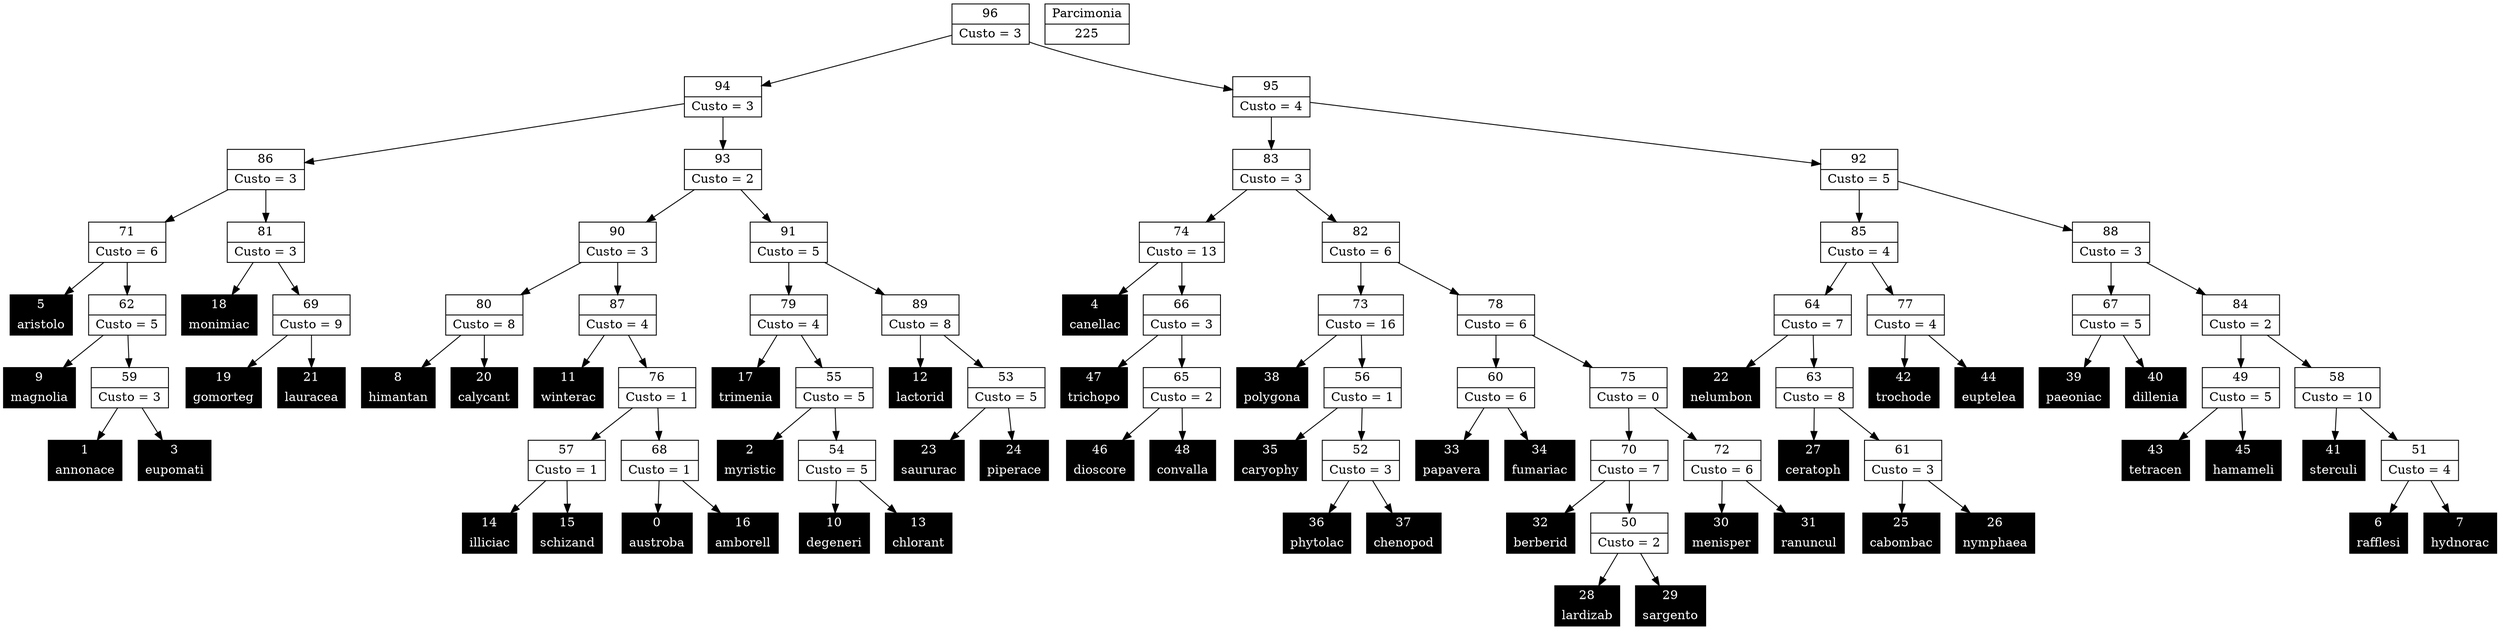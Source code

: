 Digraph G {
0 [shape="record", label="{0 | austroba}",style=filled, color=black, fontcolor=white,fontsize=14, height=0.5]
1 [shape="record", label="{1 | annonace}",style=filled, color=black, fontcolor=white,fontsize=14, height=0.5]
2 [shape="record", label="{2 | myristic}",style=filled, color=black, fontcolor=white,fontsize=14, height=0.5]
3 [shape="record", label="{3 | eupomati}",style=filled, color=black, fontcolor=white,fontsize=14, height=0.5]
4 [shape="record", label="{4 | canellac}",style=filled, color=black, fontcolor=white,fontsize=14, height=0.5]
5 [shape="record", label="{5 | aristolo}",style=filled, color=black, fontcolor=white,fontsize=14, height=0.5]
6 [shape="record", label="{6 | rafflesi}",style=filled, color=black, fontcolor=white,fontsize=14, height=0.5]
7 [shape="record", label="{7 | hydnorac}",style=filled, color=black, fontcolor=white,fontsize=14, height=0.5]
8 [shape="record", label="{8 | himantan}",style=filled, color=black, fontcolor=white,fontsize=14, height=0.5]
9 [shape="record", label="{9 | magnolia}",style=filled, color=black, fontcolor=white,fontsize=14, height=0.5]
10 [shape="record", label="{10 | degeneri}",style=filled, color=black, fontcolor=white,fontsize=14, height=0.5]
11 [shape="record", label="{11 | winterac}",style=filled, color=black, fontcolor=white,fontsize=14, height=0.5]
12 [shape="record", label="{12 | lactorid}",style=filled, color=black, fontcolor=white,fontsize=14, height=0.5]
13 [shape="record", label="{13 | chlorant}",style=filled, color=black, fontcolor=white,fontsize=14, height=0.5]
14 [shape="record", label="{14 | illiciac}",style=filled, color=black, fontcolor=white,fontsize=14, height=0.5]
15 [shape="record", label="{15 | schizand}",style=filled, color=black, fontcolor=white,fontsize=14, height=0.5]
16 [shape="record", label="{16 | amborell}",style=filled, color=black, fontcolor=white,fontsize=14, height=0.5]
17 [shape="record", label="{17 | trimenia}",style=filled, color=black, fontcolor=white,fontsize=14, height=0.5]
18 [shape="record", label="{18 | monimiac}",style=filled, color=black, fontcolor=white,fontsize=14, height=0.5]
19 [shape="record", label="{19 | gomorteg}",style=filled, color=black, fontcolor=white,fontsize=14, height=0.5]
20 [shape="record", label="{20 | calycant}",style=filled, color=black, fontcolor=white,fontsize=14, height=0.5]
21 [shape="record", label="{21 | lauracea}",style=filled, color=black, fontcolor=white,fontsize=14, height=0.5]
22 [shape="record", label="{22 | nelumbon}",style=filled, color=black, fontcolor=white,fontsize=14, height=0.5]
23 [shape="record", label="{23 | saururac}",style=filled, color=black, fontcolor=white,fontsize=14, height=0.5]
24 [shape="record", label="{24 | piperace}",style=filled, color=black, fontcolor=white,fontsize=14, height=0.5]
25 [shape="record", label="{25 | cabombac}",style=filled, color=black, fontcolor=white,fontsize=14, height=0.5]
26 [shape="record", label="{26 | nymphaea}",style=filled, color=black, fontcolor=white,fontsize=14, height=0.5]
27 [shape="record", label="{27 | ceratoph}",style=filled, color=black, fontcolor=white,fontsize=14, height=0.5]
28 [shape="record", label="{28 | lardizab}",style=filled, color=black, fontcolor=white,fontsize=14, height=0.5]
29 [shape="record", label="{29 | sargento}",style=filled, color=black, fontcolor=white,fontsize=14, height=0.5]
30 [shape="record", label="{30 | menisper}",style=filled, color=black, fontcolor=white,fontsize=14, height=0.5]
31 [shape="record", label="{31 | ranuncul}",style=filled, color=black, fontcolor=white,fontsize=14, height=0.5]
32 [shape="record", label="{32 | berberid}",style=filled, color=black, fontcolor=white,fontsize=14, height=0.5]
33 [shape="record", label="{33 | papavera}",style=filled, color=black, fontcolor=white,fontsize=14, height=0.5]
34 [shape="record", label="{34 | fumariac}",style=filled, color=black, fontcolor=white,fontsize=14, height=0.5]
35 [shape="record", label="{35 | caryophy}",style=filled, color=black, fontcolor=white,fontsize=14, height=0.5]
36 [shape="record", label="{36 | phytolac}",style=filled, color=black, fontcolor=white,fontsize=14, height=0.5]
37 [shape="record", label="{37 | chenopod}",style=filled, color=black, fontcolor=white,fontsize=14, height=0.5]
38 [shape="record", label="{38 | polygona}",style=filled, color=black, fontcolor=white,fontsize=14, height=0.5]
39 [shape="record", label="{39 | paeoniac}",style=filled, color=black, fontcolor=white,fontsize=14, height=0.5]
40 [shape="record", label="{40 | dillenia}",style=filled, color=black, fontcolor=white,fontsize=14, height=0.5]
41 [shape="record", label="{41 | sterculi}",style=filled, color=black, fontcolor=white,fontsize=14, height=0.5]
42 [shape="record", label="{42 | trochode}",style=filled, color=black, fontcolor=white,fontsize=14, height=0.5]
43 [shape="record", label="{43 | tetracen}",style=filled, color=black, fontcolor=white,fontsize=14, height=0.5]
44 [shape="record", label="{44 | euptelea}",style=filled, color=black, fontcolor=white,fontsize=14, height=0.5]
45 [shape="record", label="{45 | hamameli}",style=filled, color=black, fontcolor=white,fontsize=14, height=0.5]
46 [shape="record", label="{46 | dioscore}",style=filled, color=black, fontcolor=white,fontsize=14, height=0.5]
47 [shape="record", label="{47 | trichopo}",style=filled, color=black, fontcolor=white,fontsize=14, height=0.5]
48 [shape="record", label="{48 | convalla}",style=filled, color=black, fontcolor=white,fontsize=14, height=0.5]
49 [shape="record", label="{49|Custo = 5}"]
50 [shape="record", label="{50|Custo = 2}"]
51 [shape="record", label="{51|Custo = 4}"]
52 [shape="record", label="{52|Custo = 3}"]
53 [shape="record", label="{53|Custo = 5}"]
54 [shape="record", label="{54|Custo = 5}"]
55 [shape="record", label="{55|Custo = 5}"]
56 [shape="record", label="{56|Custo = 1}"]
57 [shape="record", label="{57|Custo = 1}"]
58 [shape="record", label="{58|Custo = 10}"]
59 [shape="record", label="{59|Custo = 3}"]
60 [shape="record", label="{60|Custo = 6}"]
61 [shape="record", label="{61|Custo = 3}"]
62 [shape="record", label="{62|Custo = 5}"]
63 [shape="record", label="{63|Custo = 8}"]
64 [shape="record", label="{64|Custo = 7}"]
65 [shape="record", label="{65|Custo = 2}"]
66 [shape="record", label="{66|Custo = 3}"]
67 [shape="record", label="{67|Custo = 5}"]
68 [shape="record", label="{68|Custo = 1}"]
69 [shape="record", label="{69|Custo = 9}"]
70 [shape="record", label="{70|Custo = 7}"]
71 [shape="record", label="{71|Custo = 6}"]
72 [shape="record", label="{72|Custo = 6}"]
73 [shape="record", label="{73|Custo = 16}"]
74 [shape="record", label="{74|Custo = 13}"]
75 [shape="record", label="{75|Custo = 0}"]
76 [shape="record", label="{76|Custo = 1}"]
77 [shape="record", label="{77|Custo = 4}"]
78 [shape="record", label="{78|Custo = 6}"]
79 [shape="record", label="{79|Custo = 4}"]
80 [shape="record", label="{80|Custo = 8}"]
81 [shape="record", label="{81|Custo = 3}"]
82 [shape="record", label="{82|Custo = 6}"]
83 [shape="record", label="{83|Custo = 3}"]
84 [shape="record", label="{84|Custo = 2}"]
85 [shape="record", label="{85|Custo = 4}"]
86 [shape="record", label="{86|Custo = 3}"]
87 [shape="record", label="{87|Custo = 4}"]
88 [shape="record", label="{88|Custo = 3}"]
89 [shape="record", label="{89|Custo = 8}"]
90 [shape="record", label="{90|Custo = 3}"]
91 [shape="record", label="{91|Custo = 5}"]
92 [shape="record", label="{92|Custo = 5}"]
93 [shape="record", label="{93|Custo = 2}"]
94 [shape="record", label="{94|Custo = 3}"]
95 [shape="record", label="{95|Custo = 4}"]
96 [shape="record", label="{96|Custo = 3}"]

49->45
49->43
50->29
50->28
51->7
51->6
52->37
52->36
53->24
53->23
54->13
54->10
55->54
55->2
56->52
56->35
57->15
57->14
58->51
58->41
59->3
59->1
60->34
60->33
61->26
61->25
62->59
62->9
63->61
63->27
64->63
64->22
65->48
65->46
66->65
66->47
67->40
67->39
68->16
68->0
69->21
69->19
70->50
70->32
71->62
71->5
72->31
72->30
73->56
73->38
74->66
74->4
75->72
75->70
76->68
76->57
77->44
77->42
78->75
78->60
79->55
79->17
80->20
80->8
81->69
81->18
82->78
82->73
83->82
83->74
84->58
84->49
85->77
85->64
86->81
86->71
87->76
87->11
88->84
88->67
89->53
89->12
90->87
90->80
91->89
91->79
92->88
92->85
93->91
93->90
94->93
94->86
95->92
95->83
96->95
96->94

225 [shape="record", label="{Parcimonia|225}"]
}